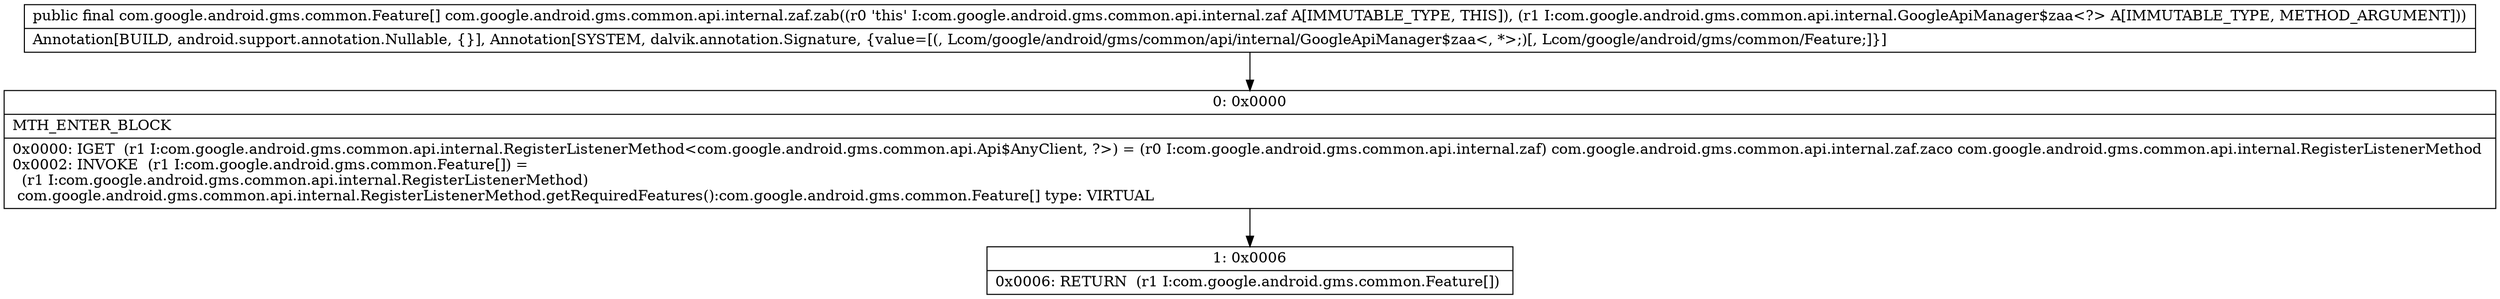 digraph "CFG forcom.google.android.gms.common.api.internal.zaf.zab(Lcom\/google\/android\/gms\/common\/api\/internal\/GoogleApiManager$zaa;)[Lcom\/google\/android\/gms\/common\/Feature;" {
Node_0 [shape=record,label="{0\:\ 0x0000|MTH_ENTER_BLOCK\l|0x0000: IGET  (r1 I:com.google.android.gms.common.api.internal.RegisterListenerMethod\<com.google.android.gms.common.api.Api$AnyClient, ?\>) = (r0 I:com.google.android.gms.common.api.internal.zaf) com.google.android.gms.common.api.internal.zaf.zaco com.google.android.gms.common.api.internal.RegisterListenerMethod \l0x0002: INVOKE  (r1 I:com.google.android.gms.common.Feature[]) = \l  (r1 I:com.google.android.gms.common.api.internal.RegisterListenerMethod)\l com.google.android.gms.common.api.internal.RegisterListenerMethod.getRequiredFeatures():com.google.android.gms.common.Feature[] type: VIRTUAL \l}"];
Node_1 [shape=record,label="{1\:\ 0x0006|0x0006: RETURN  (r1 I:com.google.android.gms.common.Feature[]) \l}"];
MethodNode[shape=record,label="{public final com.google.android.gms.common.Feature[] com.google.android.gms.common.api.internal.zaf.zab((r0 'this' I:com.google.android.gms.common.api.internal.zaf A[IMMUTABLE_TYPE, THIS]), (r1 I:com.google.android.gms.common.api.internal.GoogleApiManager$zaa\<?\> A[IMMUTABLE_TYPE, METHOD_ARGUMENT]))  | Annotation[BUILD, android.support.annotation.Nullable, \{\}], Annotation[SYSTEM, dalvik.annotation.Signature, \{value=[(, Lcom\/google\/android\/gms\/common\/api\/internal\/GoogleApiManager$zaa\<, *\>;)[, Lcom\/google\/android\/gms\/common\/Feature;]\}]\l}"];
MethodNode -> Node_0;
Node_0 -> Node_1;
}

